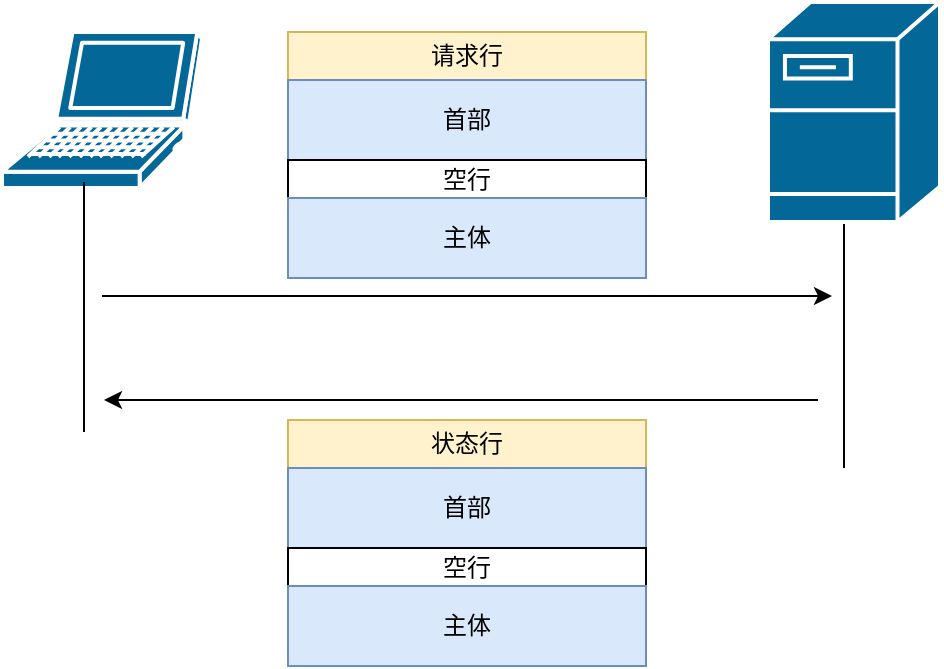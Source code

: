<mxfile version="14.4.3" type="device"><diagram id="FERFAG8EkM9lqdOPlwkg" name="第 1 页"><mxGraphModel dx="1106" dy="829" grid="0" gridSize="10" guides="1" tooltips="1" connect="1" arrows="1" fold="1" page="0" pageScale="1" pageWidth="827" pageHeight="1169" math="0" shadow="0"><root><mxCell id="0"/><mxCell id="1" parent="0"/><mxCell id="YKHcmzBUNPjbczmELnum-2" value="" style="shape=mxgraph.cisco.computers_and_peripherals.laptop;html=1;pointerEvents=1;dashed=0;fillColor=#036897;strokeColor=#ffffff;strokeWidth=2;verticalLabelPosition=bottom;verticalAlign=top;align=center;outlineConnect=0;" vertex="1" parent="1"><mxGeometry x="128" y="325" width="100" height="78" as="geometry"/></mxCell><mxCell id="YKHcmzBUNPjbczmELnum-3" value="" style="endArrow=none;html=1;" edge="1" parent="1"><mxGeometry width="50" height="50" relative="1" as="geometry"><mxPoint x="169" y="525" as="sourcePoint"/><mxPoint x="169" y="400" as="targetPoint"/></mxGeometry></mxCell><mxCell id="YKHcmzBUNPjbczmELnum-4" value="" style="endArrow=none;html=1;" edge="1" parent="1"><mxGeometry width="50" height="50" relative="1" as="geometry"><mxPoint x="549" y="543" as="sourcePoint"/><mxPoint x="549" y="397" as="targetPoint"/></mxGeometry></mxCell><mxCell id="YKHcmzBUNPjbczmELnum-1" value="" style="shape=mxgraph.cisco.servers.fileserver;html=1;pointerEvents=1;dashed=0;fillColor=#036897;strokeColor=#ffffff;strokeWidth=2;verticalLabelPosition=bottom;verticalAlign=top;align=center;outlineConnect=0;" vertex="1" parent="1"><mxGeometry x="511" y="310" width="86" height="110" as="geometry"/></mxCell><mxCell id="YKHcmzBUNPjbczmELnum-5" value="" style="endArrow=classic;html=1;" edge="1" parent="1"><mxGeometry width="50" height="50" relative="1" as="geometry"><mxPoint x="178" y="457" as="sourcePoint"/><mxPoint x="543" y="457" as="targetPoint"/></mxGeometry></mxCell><mxCell id="YKHcmzBUNPjbczmELnum-7" value="请求行" style="rounded=0;whiteSpace=wrap;html=1;fillColor=#fff2cc;strokeColor=#d6b656;" vertex="1" parent="1"><mxGeometry x="271" y="325" width="179" height="24" as="geometry"/></mxCell><mxCell id="YKHcmzBUNPjbczmELnum-8" value="首部" style="rounded=0;whiteSpace=wrap;html=1;fillColor=#dae8fc;strokeColor=#6c8ebf;" vertex="1" parent="1"><mxGeometry x="271" y="349" width="179" height="40" as="geometry"/></mxCell><mxCell id="YKHcmzBUNPjbczmELnum-9" value="空行" style="rounded=0;whiteSpace=wrap;html=1;" vertex="1" parent="1"><mxGeometry x="271" y="389" width="179" height="19" as="geometry"/></mxCell><mxCell id="YKHcmzBUNPjbczmELnum-10" value="主体" style="rounded=0;whiteSpace=wrap;html=1;fillColor=#dae8fc;strokeColor=#6c8ebf;" vertex="1" parent="1"><mxGeometry x="271" y="408" width="179" height="40" as="geometry"/></mxCell><mxCell id="YKHcmzBUNPjbczmELnum-11" value="" style="endArrow=classic;html=1;" edge="1" parent="1"><mxGeometry width="50" height="50" relative="1" as="geometry"><mxPoint x="536" y="509" as="sourcePoint"/><mxPoint x="179" y="509" as="targetPoint"/></mxGeometry></mxCell><mxCell id="YKHcmzBUNPjbczmELnum-12" value="状态行" style="rounded=0;whiteSpace=wrap;html=1;fillColor=#fff2cc;strokeColor=#d6b656;" vertex="1" parent="1"><mxGeometry x="271" y="519" width="179" height="24" as="geometry"/></mxCell><mxCell id="YKHcmzBUNPjbczmELnum-13" value="首部" style="rounded=0;whiteSpace=wrap;html=1;fillColor=#dae8fc;strokeColor=#6c8ebf;" vertex="1" parent="1"><mxGeometry x="271" y="543" width="179" height="40" as="geometry"/></mxCell><mxCell id="YKHcmzBUNPjbczmELnum-14" value="空行" style="rounded=0;whiteSpace=wrap;html=1;" vertex="1" parent="1"><mxGeometry x="271" y="583" width="179" height="19" as="geometry"/></mxCell><mxCell id="YKHcmzBUNPjbczmELnum-15" value="主体" style="rounded=0;whiteSpace=wrap;html=1;fillColor=#dae8fc;strokeColor=#6c8ebf;" vertex="1" parent="1"><mxGeometry x="271" y="602" width="179" height="40" as="geometry"/></mxCell></root></mxGraphModel></diagram></mxfile>